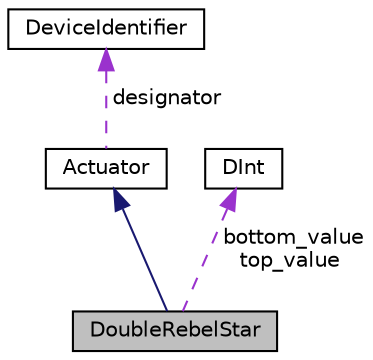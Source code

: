 digraph "DoubleRebelStar"
{
 // INTERACTIVE_SVG=YES
 // LATEX_PDF_SIZE
  edge [fontname="Helvetica",fontsize="10",labelfontname="Helvetica",labelfontsize="10"];
  node [fontname="Helvetica",fontsize="10",shape=record];
  Node2 [label="DoubleRebelStar",height=0.2,width=0.4,color="black", fillcolor="grey75", style="filled", fontcolor="black",tooltip="A subclass of Actuator, implements DoubleRebelStar specific behaviour."];
  Node3 -> Node2 [dir="back",color="midnightblue",fontsize="10",style="solid",fontname="Helvetica"];
  Node3 [label="Actuator",height=0.2,width=0.4,color="black", fillcolor="white", style="filled",URL="$class_actuator.html",tooltip=" "];
  Node4 -> Node3 [dir="back",color="darkorchid3",fontsize="10",style="dashed",label=" designator" ,fontname="Helvetica"];
  Node4 [label="DeviceIdentifier",height=0.2,width=0.4,color="black", fillcolor="white", style="filled",URL="$class_device_identifier.html",tooltip=" "];
  Node5 -> Node2 [dir="back",color="darkorchid3",fontsize="10",style="dashed",label=" bottom_value\ntop_value" ,fontname="Helvetica"];
  Node5 [label="DInt",height=0.2,width=0.4,color="black", fillcolor="white", style="filled",URL="$class_d_int.html",tooltip="Dynamic Integer to control actuation levels. The different variables are required in tandem to fade a..."];
}
